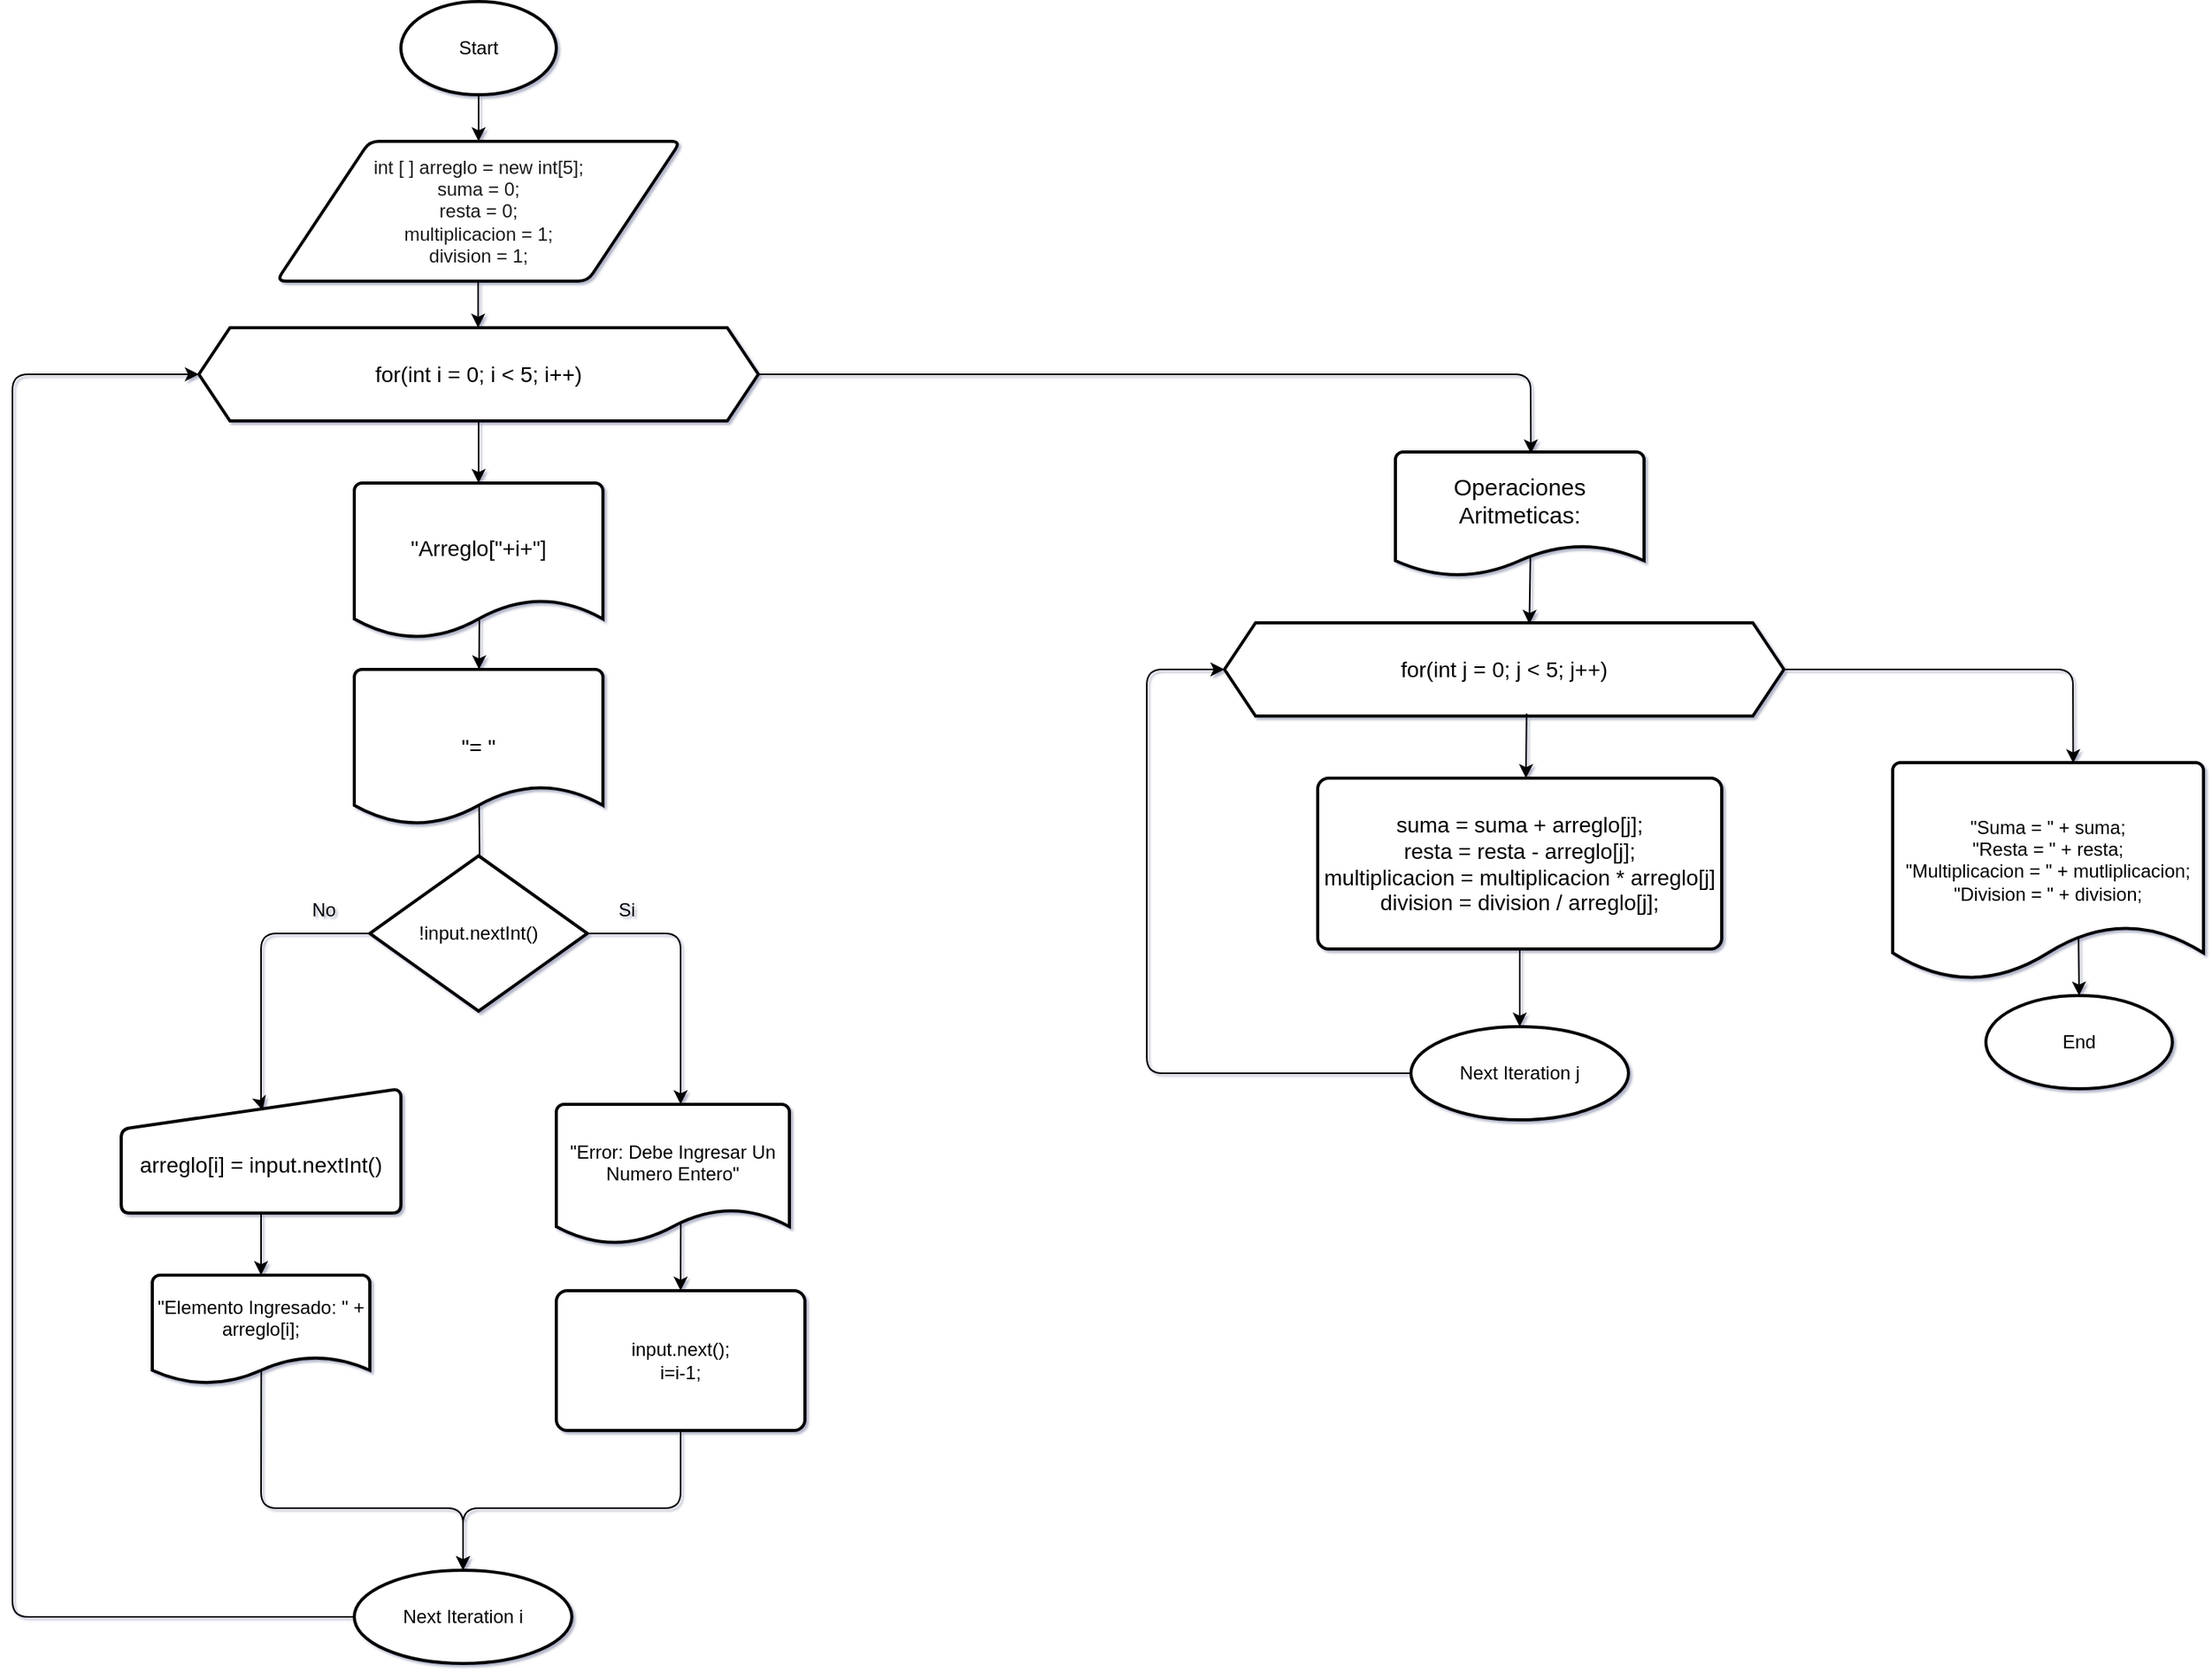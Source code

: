 <mxfile>
    <diagram id="uDLt_m6npkLKiQZYzqOx" name="Page-1">
        <mxGraphModel dx="1572" dy="1246" grid="1" gridSize="10" guides="1" tooltips="1" connect="1" arrows="1" fold="1" page="1" pageScale="1" pageWidth="850" pageHeight="1100" math="0" shadow="1">
            <root>
                <mxCell id="0"/>
                <mxCell id="1" parent="0"/>
                <mxCell id="2" value="Start" style="strokeWidth=2;html=1;shape=mxgraph.flowchart.start_1;whiteSpace=wrap;" parent="1" vertex="1">
                    <mxGeometry x="370" y="110" width="100" height="60" as="geometry"/>
                </mxCell>
                <mxCell id="3" value="int [ ] arreglo = new int[5];&lt;div&gt;suma = 0;&lt;/div&gt;&lt;div&gt;resta = 0;&lt;/div&gt;&lt;div&gt;multiplicacion = 1;&lt;/div&gt;&lt;div&gt;division = 1;&lt;/div&gt;" style="shape=parallelogram;html=1;strokeWidth=2;perimeter=parallelogramPerimeter;whiteSpace=wrap;rounded=1;arcSize=12;size=0.23;fontColor=#1A1A1A;" parent="1" vertex="1">
                    <mxGeometry x="290" y="200" width="260" height="90" as="geometry"/>
                </mxCell>
                <mxCell id="4" style="edgeStyle=none;html=1;entryX=0.5;entryY=0;entryDx=0;entryDy=0;" parent="1" source="2" target="3" edge="1">
                    <mxGeometry relative="1" as="geometry">
                        <mxPoint x="425" y="200" as="targetPoint"/>
                    </mxGeometry>
                </mxCell>
                <mxCell id="5" style="edgeStyle=none;html=1;entryX=0.546;entryY=0;entryDx=0;entryDy=0;entryPerimeter=0;" parent="1" edge="1">
                    <mxGeometry relative="1" as="geometry">
                        <mxPoint x="419.71" y="290" as="sourcePoint"/>
                        <mxPoint x="419.71" y="320" as="targetPoint"/>
                    </mxGeometry>
                </mxCell>
                <mxCell id="34" style="edgeStyle=none;html=1;entryX=0.545;entryY=0.012;entryDx=0;entryDy=0;entryPerimeter=0;exitX=0.543;exitY=0.834;exitDx=0;exitDy=0;exitPerimeter=0;" parent="1" source="44" target="36" edge="1">
                    <mxGeometry relative="1" as="geometry">
                        <mxPoint x="1117.44" y="452.04" as="targetPoint"/>
                        <mxPoint x="1040" y="370" as="sourcePoint"/>
                        <Array as="points"/>
                    </mxGeometry>
                </mxCell>
                <mxCell id="6" value="for(int i = 0; i &amp;lt; 5; i++)" style="shape=hexagon;perimeter=hexagonPerimeter2;whiteSpace=wrap;html=1;fixedSize=1;fontSize=14;strokeWidth=2;" parent="1" vertex="1">
                    <mxGeometry x="240" y="320" width="360" height="60" as="geometry"/>
                </mxCell>
                <mxCell id="12" value="" style="edgeStyle=none;html=1;exitX=0.503;exitY=0.881;exitDx=0;exitDy=0;exitPerimeter=0;" parent="1" source="7" target="11" edge="1">
                    <mxGeometry relative="1" as="geometry"/>
                </mxCell>
                <mxCell id="7" value="&quot;Arreglo[&quot;+i+&quot;]&lt;div&gt;&lt;br&gt;&lt;/div&gt;" style="strokeWidth=2;html=1;shape=mxgraph.flowchart.document2;whiteSpace=wrap;size=0.25;fontSize=14;" parent="1" vertex="1">
                    <mxGeometry x="340" y="420" width="160" height="100" as="geometry"/>
                </mxCell>
                <mxCell id="10" style="edgeStyle=none;html=1;entryX=0.5;entryY=0;entryDx=0;entryDy=0;entryPerimeter=0;" parent="1" source="6" target="7" edge="1">
                    <mxGeometry relative="1" as="geometry"/>
                </mxCell>
                <mxCell id="14" value="" style="edgeStyle=none;html=1;exitX=0;exitY=0.5;exitDx=0;exitDy=0;exitPerimeter=0;entryX=0.506;entryY=0.174;entryDx=0;entryDy=0;entryPerimeter=0;" parent="1" source="15" target="13" edge="1">
                    <mxGeometry relative="1" as="geometry">
                        <Array as="points">
                            <mxPoint x="280" y="710"/>
                            <mxPoint x="280" y="820"/>
                        </Array>
                    </mxGeometry>
                </mxCell>
                <mxCell id="11" value="&lt;div&gt;&quot;= &quot;&lt;/div&gt;" style="strokeWidth=2;html=1;shape=mxgraph.flowchart.document2;whiteSpace=wrap;size=0.25;fontSize=14;" parent="1" vertex="1">
                    <mxGeometry x="340" y="540" width="160" height="100" as="geometry"/>
                </mxCell>
                <mxCell id="13" value="&lt;div&gt;&lt;br&gt;&lt;/div&gt;arreglo[i] = input.nextInt()" style="whiteSpace=wrap;html=1;fontSize=14;strokeWidth=2;shape=manualInput;rounded=1;size=26;arcSize=11;" parent="1" vertex="1">
                    <mxGeometry x="190" y="810" width="180" height="80" as="geometry"/>
                </mxCell>
                <mxCell id="16" value="" style="edgeStyle=none;html=1;exitX=0.502;exitY=0.876;exitDx=0;exitDy=0;exitPerimeter=0;entryX=0.506;entryY=0.174;entryDx=0;entryDy=0;entryPerimeter=0;" parent="1" source="11" target="15" edge="1">
                    <mxGeometry relative="1" as="geometry">
                        <mxPoint x="420" y="628" as="sourcePoint"/>
                        <mxPoint x="421" y="824" as="targetPoint"/>
                    </mxGeometry>
                </mxCell>
                <mxCell id="19" style="edgeStyle=none;html=1;exitX=1;exitY=0.5;exitDx=0;exitDy=0;exitPerimeter=0;" parent="1" source="15" edge="1">
                    <mxGeometry relative="1" as="geometry">
                        <mxPoint x="550" y="820" as="targetPoint"/>
                        <Array as="points">
                            <mxPoint x="550" y="710"/>
                        </Array>
                    </mxGeometry>
                </mxCell>
                <mxCell id="15" value="!input.nextInt()" style="strokeWidth=2;html=1;shape=mxgraph.flowchart.decision;whiteSpace=wrap;" parent="1" vertex="1">
                    <mxGeometry x="350" y="660" width="140" height="100" as="geometry"/>
                </mxCell>
                <mxCell id="17" value="No" style="text;html=1;align=center;verticalAlign=middle;resizable=0;points=[];autosize=1;strokeColor=none;fillColor=none;" parent="1" vertex="1">
                    <mxGeometry x="300" y="680" width="40" height="30" as="geometry"/>
                </mxCell>
                <mxCell id="18" value="Si" style="text;html=1;align=center;verticalAlign=middle;resizable=0;points=[];autosize=1;strokeColor=none;fillColor=none;" parent="1" vertex="1">
                    <mxGeometry x="500" y="680" width="30" height="30" as="geometry"/>
                </mxCell>
                <mxCell id="20" value="&quot;Error: Debe Ingresar Un Numero Entero&quot;&lt;div&gt;&lt;br&gt;&lt;/div&gt;" style="strokeWidth=2;html=1;shape=mxgraph.flowchart.document2;whiteSpace=wrap;size=0.25;" parent="1" vertex="1">
                    <mxGeometry x="470" y="820" width="150" height="90" as="geometry"/>
                </mxCell>
                <mxCell id="22" value="input.next();&lt;div&gt;i=i-1;&lt;/div&gt;" style="rounded=1;whiteSpace=wrap;html=1;absoluteArcSize=1;arcSize=14;strokeWidth=2;" parent="1" vertex="1">
                    <mxGeometry x="470" y="940" width="160" height="90" as="geometry"/>
                </mxCell>
                <mxCell id="23" value="" style="edgeStyle=none;orthogonalLoop=1;jettySize=auto;html=1;exitX=0.534;exitY=0.85;exitDx=0;exitDy=0;exitPerimeter=0;entryX=0.5;entryY=0;entryDx=0;entryDy=0;" parent="1" source="20" target="22" edge="1">
                    <mxGeometry width="100" relative="1" as="geometry">
                        <mxPoint x="600" y="780" as="sourcePoint"/>
                        <mxPoint x="700" y="780" as="targetPoint"/>
                        <Array as="points"/>
                    </mxGeometry>
                </mxCell>
                <mxCell id="27" style="edgeStyle=none;html=1;exitX=0.501;exitY=0.883;exitDx=0;exitDy=0;exitPerimeter=0;entryX=0.5;entryY=0;entryDx=0;entryDy=0;entryPerimeter=0;" parent="1" source="24" target="28" edge="1">
                    <mxGeometry relative="1" as="geometry">
                        <mxPoint x="280" y="1080" as="targetPoint"/>
                        <Array as="points">
                            <mxPoint x="280" y="1080"/>
                            <mxPoint x="410" y="1080"/>
                        </Array>
                    </mxGeometry>
                </mxCell>
                <mxCell id="24" value="&quot;Elemento Ingresado: &quot; + arreglo[i];&lt;div&gt;&lt;br&gt;&lt;/div&gt;" style="strokeWidth=2;html=1;shape=mxgraph.flowchart.document2;whiteSpace=wrap;size=0.25;" parent="1" vertex="1">
                    <mxGeometry x="210" y="930" width="140" height="70" as="geometry"/>
                </mxCell>
                <mxCell id="25" style="edgeStyle=none;html=1;entryX=0.5;entryY=0;entryDx=0;entryDy=0;entryPerimeter=0;" parent="1" source="13" target="24" edge="1">
                    <mxGeometry relative="1" as="geometry"/>
                </mxCell>
                <mxCell id="33" style="edgeStyle=none;html=1;entryX=0;entryY=0.5;entryDx=0;entryDy=0;" parent="1" source="28" target="6" edge="1">
                    <mxGeometry relative="1" as="geometry">
                        <Array as="points">
                            <mxPoint x="120" y="1150"/>
                            <mxPoint x="120" y="350"/>
                        </Array>
                    </mxGeometry>
                </mxCell>
                <mxCell id="28" value="Next Iteration i" style="strokeWidth=2;html=1;shape=mxgraph.flowchart.start_1;whiteSpace=wrap;" parent="1" vertex="1">
                    <mxGeometry x="340" y="1120" width="140" height="60" as="geometry"/>
                </mxCell>
                <mxCell id="30" style="edgeStyle=none;html=1;entryX=0.5;entryY=0;entryDx=0;entryDy=0;entryPerimeter=0;exitX=0.5;exitY=1;exitDx=0;exitDy=0;" parent="1" source="22" target="28" edge="1">
                    <mxGeometry relative="1" as="geometry">
                        <Array as="points">
                            <mxPoint x="550" y="1080"/>
                            <mxPoint x="410" y="1080"/>
                        </Array>
                    </mxGeometry>
                </mxCell>
                <mxCell id="36" value="for(int j = 0; j &amp;lt; 5; j++)" style="shape=hexagon;perimeter=hexagonPerimeter2;whiteSpace=wrap;html=1;fixedSize=1;fontSize=14;strokeWidth=2;" parent="1" vertex="1">
                    <mxGeometry x="900" y="510" width="360" height="60" as="geometry"/>
                </mxCell>
                <mxCell id="37" value="" style="edgeStyle=none;orthogonalLoop=1;jettySize=auto;html=1;exitX=0.54;exitY=0.973;exitDx=0;exitDy=0;exitPerimeter=0;" parent="1" source="36" edge="1">
                    <mxGeometry width="100" relative="1" as="geometry">
                        <mxPoint x="1060" y="700" as="sourcePoint"/>
                        <mxPoint x="1094" y="610" as="targetPoint"/>
                        <Array as="points"/>
                    </mxGeometry>
                </mxCell>
                <mxCell id="38" value="suma = suma + arreglo[j];&lt;div&gt;resta = resta - arreglo[j];&lt;/div&gt;&lt;div&gt;multiplicacion = multiplicacion * arreglo[j]&lt;/div&gt;&lt;div&gt;division = division / arreglo[j];&lt;/div&gt;" style="rounded=1;whiteSpace=wrap;html=1;absoluteArcSize=1;arcSize=14;strokeWidth=2;fontColor=#000000;fontSize=14;" parent="1" vertex="1">
                    <mxGeometry x="960" y="610" width="260" height="110" as="geometry"/>
                </mxCell>
                <mxCell id="43" style="edgeStyle=none;html=1;entryX=0;entryY=0.5;entryDx=0;entryDy=0;exitX=0;exitY=0.5;exitDx=0;exitDy=0;exitPerimeter=0;" parent="1" source="41" target="36" edge="1">
                    <mxGeometry relative="1" as="geometry">
                        <Array as="points">
                            <mxPoint x="850" y="800"/>
                            <mxPoint x="850" y="540"/>
                        </Array>
                    </mxGeometry>
                </mxCell>
                <mxCell id="41" value="Next Iteration j" style="strokeWidth=2;html=1;shape=mxgraph.flowchart.start_1;whiteSpace=wrap;" parent="1" vertex="1">
                    <mxGeometry x="1020" y="770" width="140" height="60" as="geometry"/>
                </mxCell>
                <mxCell id="42" style="edgeStyle=none;html=1;entryX=0.5;entryY=0;entryDx=0;entryDy=0;entryPerimeter=0;" parent="1" source="38" target="41" edge="1">
                    <mxGeometry relative="1" as="geometry"/>
                </mxCell>
                <mxCell id="46" value="" style="edgeStyle=none;html=1;exitX=1;exitY=0.5;exitDx=0;exitDy=0;entryX=0.545;entryY=0.012;entryDx=0;entryDy=0;entryPerimeter=0;" parent="1" source="6" target="44" edge="1">
                    <mxGeometry relative="1" as="geometry">
                        <mxPoint x="1096" y="511" as="targetPoint"/>
                        <mxPoint x="600" y="350" as="sourcePoint"/>
                        <Array as="points">
                            <mxPoint x="1097" y="350"/>
                        </Array>
                    </mxGeometry>
                </mxCell>
                <mxCell id="44" value="Operaciones Aritmeticas:&lt;div&gt;&lt;br&gt;&lt;/div&gt;" style="strokeWidth=2;html=1;shape=mxgraph.flowchart.document2;whiteSpace=wrap;size=0.25;fontSize=15;" parent="1" vertex="1">
                    <mxGeometry x="1010" y="400" width="160" height="80" as="geometry"/>
                </mxCell>
                <mxCell id="51" style="edgeStyle=none;html=1;exitX=0.598;exitY=0.803;exitDx=0;exitDy=0;exitPerimeter=0;entryX=0.5;entryY=0;entryDx=0;entryDy=0;entryPerimeter=0;" parent="1" source="49" target="52" edge="1">
                    <mxGeometry relative="1" as="geometry">
                        <mxPoint x="1446" y="720" as="targetPoint"/>
                        <mxPoint x="1450" y="680" as="sourcePoint"/>
                    </mxGeometry>
                </mxCell>
                <mxCell id="49" value="&quot;Suma = &quot; + suma;&lt;div&gt;&quot;Resta = &quot; + resta;&lt;/div&gt;&lt;div&gt;&quot;Multiplicacion = &quot; + mutliplicacion;&lt;/div&gt;&lt;div&gt;&quot;Division = &quot; + division;&lt;/div&gt;&lt;div&gt;&lt;br&gt;&lt;/div&gt;" style="strokeWidth=2;html=1;shape=mxgraph.flowchart.document2;whiteSpace=wrap;size=0.25;" parent="1" vertex="1">
                    <mxGeometry x="1330" y="600" width="200" height="140" as="geometry"/>
                </mxCell>
                <mxCell id="50" style="edgeStyle=none;html=1;entryX=0.581;entryY=0.003;entryDx=0;entryDy=0;entryPerimeter=0;exitX=1;exitY=0.5;exitDx=0;exitDy=0;" parent="1" source="36" target="49" edge="1">
                    <mxGeometry relative="1" as="geometry">
                        <Array as="points">
                            <mxPoint x="1446" y="540"/>
                        </Array>
                    </mxGeometry>
                </mxCell>
                <mxCell id="52" value="End" style="strokeWidth=2;html=1;shape=mxgraph.flowchart.start_1;whiteSpace=wrap;" parent="1" vertex="1">
                    <mxGeometry x="1390" y="750" width="120" height="60" as="geometry"/>
                </mxCell>
            </root>
        </mxGraphModel>
    </diagram>
</mxfile>